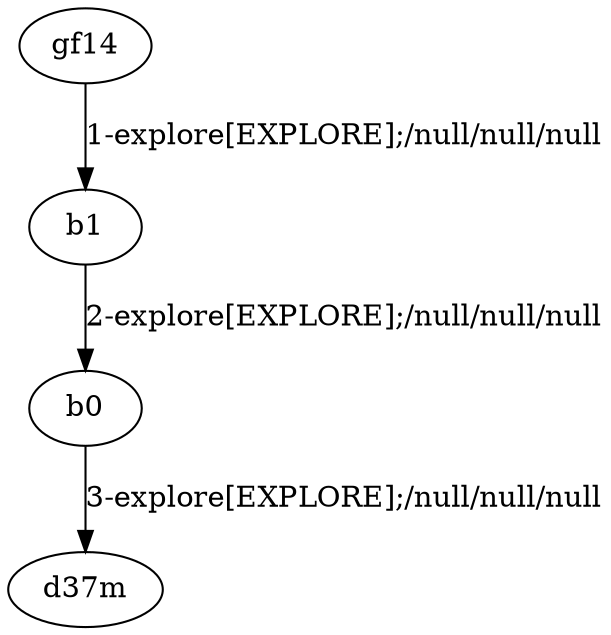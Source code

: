 # Total number of goals covered by this test: 1
# b1 --> b0

digraph g {
"gf14" -> "b1" [label = "1-explore[EXPLORE];/null/null/null"];
"b1" -> "b0" [label = "2-explore[EXPLORE];/null/null/null"];
"b0" -> "d37m" [label = "3-explore[EXPLORE];/null/null/null"];
}